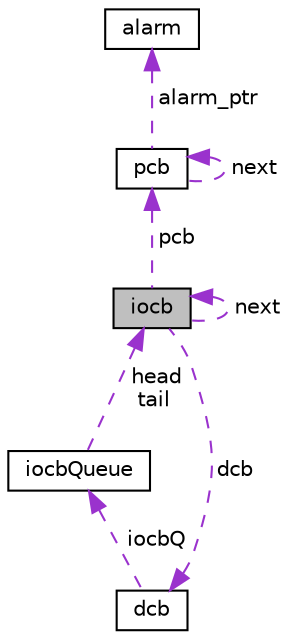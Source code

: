 digraph "iocb"
{
 // LATEX_PDF_SIZE
  edge [fontname="Helvetica",fontsize="10",labelfontname="Helvetica",labelfontsize="10"];
  node [fontname="Helvetica",fontsize="10",shape=record];
  Node1 [label="iocb",height=0.2,width=0.4,color="black", fillcolor="grey75", style="filled", fontcolor="black",tooltip=" "];
  Node1 -> Node1 [dir="back",color="darkorchid3",fontsize="10",style="dashed",label=" next" ,fontname="Helvetica"];
  Node2 -> Node1 [dir="back",color="darkorchid3",fontsize="10",style="dashed",label=" pcb" ,fontname="Helvetica"];
  Node2 [label="pcb",height=0.2,width=0.4,color="black", fillcolor="white", style="filled",URL="$structpcb.html",tooltip=" "];
  Node2 -> Node2 [dir="back",color="darkorchid3",fontsize="10",style="dashed",label=" next" ,fontname="Helvetica"];
  Node3 -> Node2 [dir="back",color="darkorchid3",fontsize="10",style="dashed",label=" alarm_ptr" ,fontname="Helvetica"];
  Node3 [label="alarm",height=0.2,width=0.4,color="black", fillcolor="white", style="filled",URL="$structalarm.html",tooltip=" "];
  Node4 -> Node1 [dir="back",color="darkorchid3",fontsize="10",style="dashed",label=" dcb" ,fontname="Helvetica"];
  Node4 [label="dcb",height=0.2,width=0.4,color="black", fillcolor="white", style="filled",URL="$structdcb.html",tooltip=" "];
  Node5 -> Node4 [dir="back",color="darkorchid3",fontsize="10",style="dashed",label=" iocbQ" ,fontname="Helvetica"];
  Node5 [label="iocbQueue",height=0.2,width=0.4,color="black", fillcolor="white", style="filled",URL="$structiocbQueue.html",tooltip=" "];
  Node1 -> Node5 [dir="back",color="darkorchid3",fontsize="10",style="dashed",label=" head\ntail" ,fontname="Helvetica"];
}

